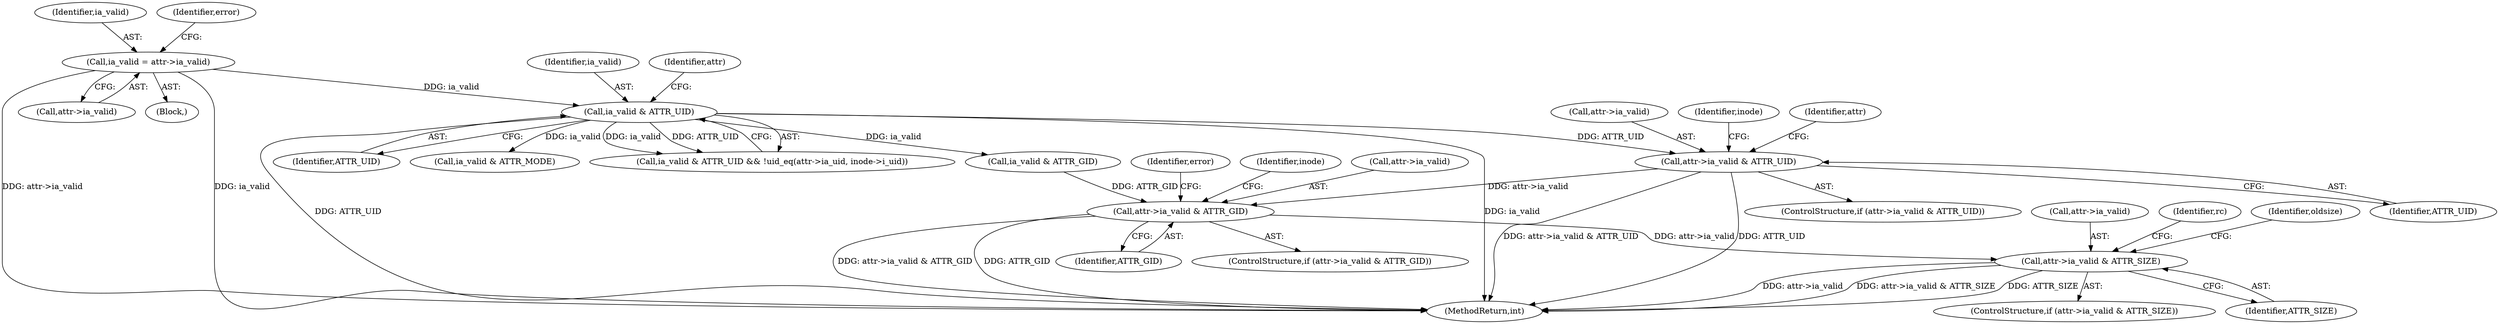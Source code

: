 digraph "0_linux_ea3d7209ca01da209cda6f0dea8be9cc4b7a933b_7@pointer" {
"1000219" [label="(Call,attr->ia_valid & ATTR_UID)"];
"1000156" [label="(Call,ia_valid & ATTR_UID)"];
"1000126" [label="(Call,ia_valid = attr->ia_valid)"];
"1000232" [label="(Call,attr->ia_valid & ATTR_GID)"];
"1000252" [label="(Call,attr->ia_valid & ATTR_SIZE)"];
"1000234" [label="(Identifier,attr)"];
"1000261" [label="(Identifier,oldsize)"];
"1000252" [label="(Call,attr->ia_valid & ATTR_SIZE)"];
"1000126" [label="(Call,ia_valid = attr->ia_valid)"];
"1000162" [label="(Identifier,attr)"];
"1000253" [label="(Call,attr->ia_valid)"];
"1000219" [label="(Call,attr->ia_valid & ATTR_UID)"];
"1000156" [label="(Call,ia_valid & ATTR_UID)"];
"1000233" [label="(Call,attr->ia_valid)"];
"1000127" [label="(Identifier,ia_valid)"];
"1000232" [label="(Call,attr->ia_valid & ATTR_GID)"];
"1000231" [label="(ControlStructure,if (attr->ia_valid & ATTR_GID))"];
"1000541" [label="(MethodReturn,int)"];
"1000157" [label="(Identifier,ia_valid)"];
"1000218" [label="(ControlStructure,if (attr->ia_valid & ATTR_UID))"];
"1000223" [label="(Identifier,ATTR_UID)"];
"1000245" [label="(Identifier,error)"];
"1000497" [label="(Identifier,rc)"];
"1000132" [label="(Identifier,error)"];
"1000128" [label="(Call,attr->ia_valid)"];
"1000155" [label="(Call,ia_valid & ATTR_UID && !uid_eq(attr->ia_uid, inode->i_uid))"];
"1000158" [label="(Identifier,ATTR_UID)"];
"1000220" [label="(Call,attr->ia_valid)"];
"1000517" [label="(Call,ia_valid & ATTR_MODE)"];
"1000256" [label="(Identifier,ATTR_SIZE)"];
"1000226" [label="(Identifier,inode)"];
"1000236" [label="(Identifier,ATTR_GID)"];
"1000239" [label="(Identifier,inode)"];
"1000251" [label="(ControlStructure,if (attr->ia_valid & ATTR_SIZE))"];
"1000168" [label="(Call,ia_valid & ATTR_GID)"];
"1000110" [label="(Block,)"];
"1000219" -> "1000218"  [label="AST: "];
"1000219" -> "1000223"  [label="CFG: "];
"1000220" -> "1000219"  [label="AST: "];
"1000223" -> "1000219"  [label="AST: "];
"1000226" -> "1000219"  [label="CFG: "];
"1000234" -> "1000219"  [label="CFG: "];
"1000219" -> "1000541"  [label="DDG: ATTR_UID"];
"1000219" -> "1000541"  [label="DDG: attr->ia_valid & ATTR_UID"];
"1000156" -> "1000219"  [label="DDG: ATTR_UID"];
"1000219" -> "1000232"  [label="DDG: attr->ia_valid"];
"1000156" -> "1000155"  [label="AST: "];
"1000156" -> "1000158"  [label="CFG: "];
"1000157" -> "1000156"  [label="AST: "];
"1000158" -> "1000156"  [label="AST: "];
"1000162" -> "1000156"  [label="CFG: "];
"1000155" -> "1000156"  [label="CFG: "];
"1000156" -> "1000541"  [label="DDG: ia_valid"];
"1000156" -> "1000541"  [label="DDG: ATTR_UID"];
"1000156" -> "1000155"  [label="DDG: ia_valid"];
"1000156" -> "1000155"  [label="DDG: ATTR_UID"];
"1000126" -> "1000156"  [label="DDG: ia_valid"];
"1000156" -> "1000168"  [label="DDG: ia_valid"];
"1000156" -> "1000517"  [label="DDG: ia_valid"];
"1000126" -> "1000110"  [label="AST: "];
"1000126" -> "1000128"  [label="CFG: "];
"1000127" -> "1000126"  [label="AST: "];
"1000128" -> "1000126"  [label="AST: "];
"1000132" -> "1000126"  [label="CFG: "];
"1000126" -> "1000541"  [label="DDG: ia_valid"];
"1000126" -> "1000541"  [label="DDG: attr->ia_valid"];
"1000232" -> "1000231"  [label="AST: "];
"1000232" -> "1000236"  [label="CFG: "];
"1000233" -> "1000232"  [label="AST: "];
"1000236" -> "1000232"  [label="AST: "];
"1000239" -> "1000232"  [label="CFG: "];
"1000245" -> "1000232"  [label="CFG: "];
"1000232" -> "1000541"  [label="DDG: ATTR_GID"];
"1000232" -> "1000541"  [label="DDG: attr->ia_valid & ATTR_GID"];
"1000168" -> "1000232"  [label="DDG: ATTR_GID"];
"1000232" -> "1000252"  [label="DDG: attr->ia_valid"];
"1000252" -> "1000251"  [label="AST: "];
"1000252" -> "1000256"  [label="CFG: "];
"1000253" -> "1000252"  [label="AST: "];
"1000256" -> "1000252"  [label="AST: "];
"1000261" -> "1000252"  [label="CFG: "];
"1000497" -> "1000252"  [label="CFG: "];
"1000252" -> "1000541"  [label="DDG: attr->ia_valid"];
"1000252" -> "1000541"  [label="DDG: attr->ia_valid & ATTR_SIZE"];
"1000252" -> "1000541"  [label="DDG: ATTR_SIZE"];
}
